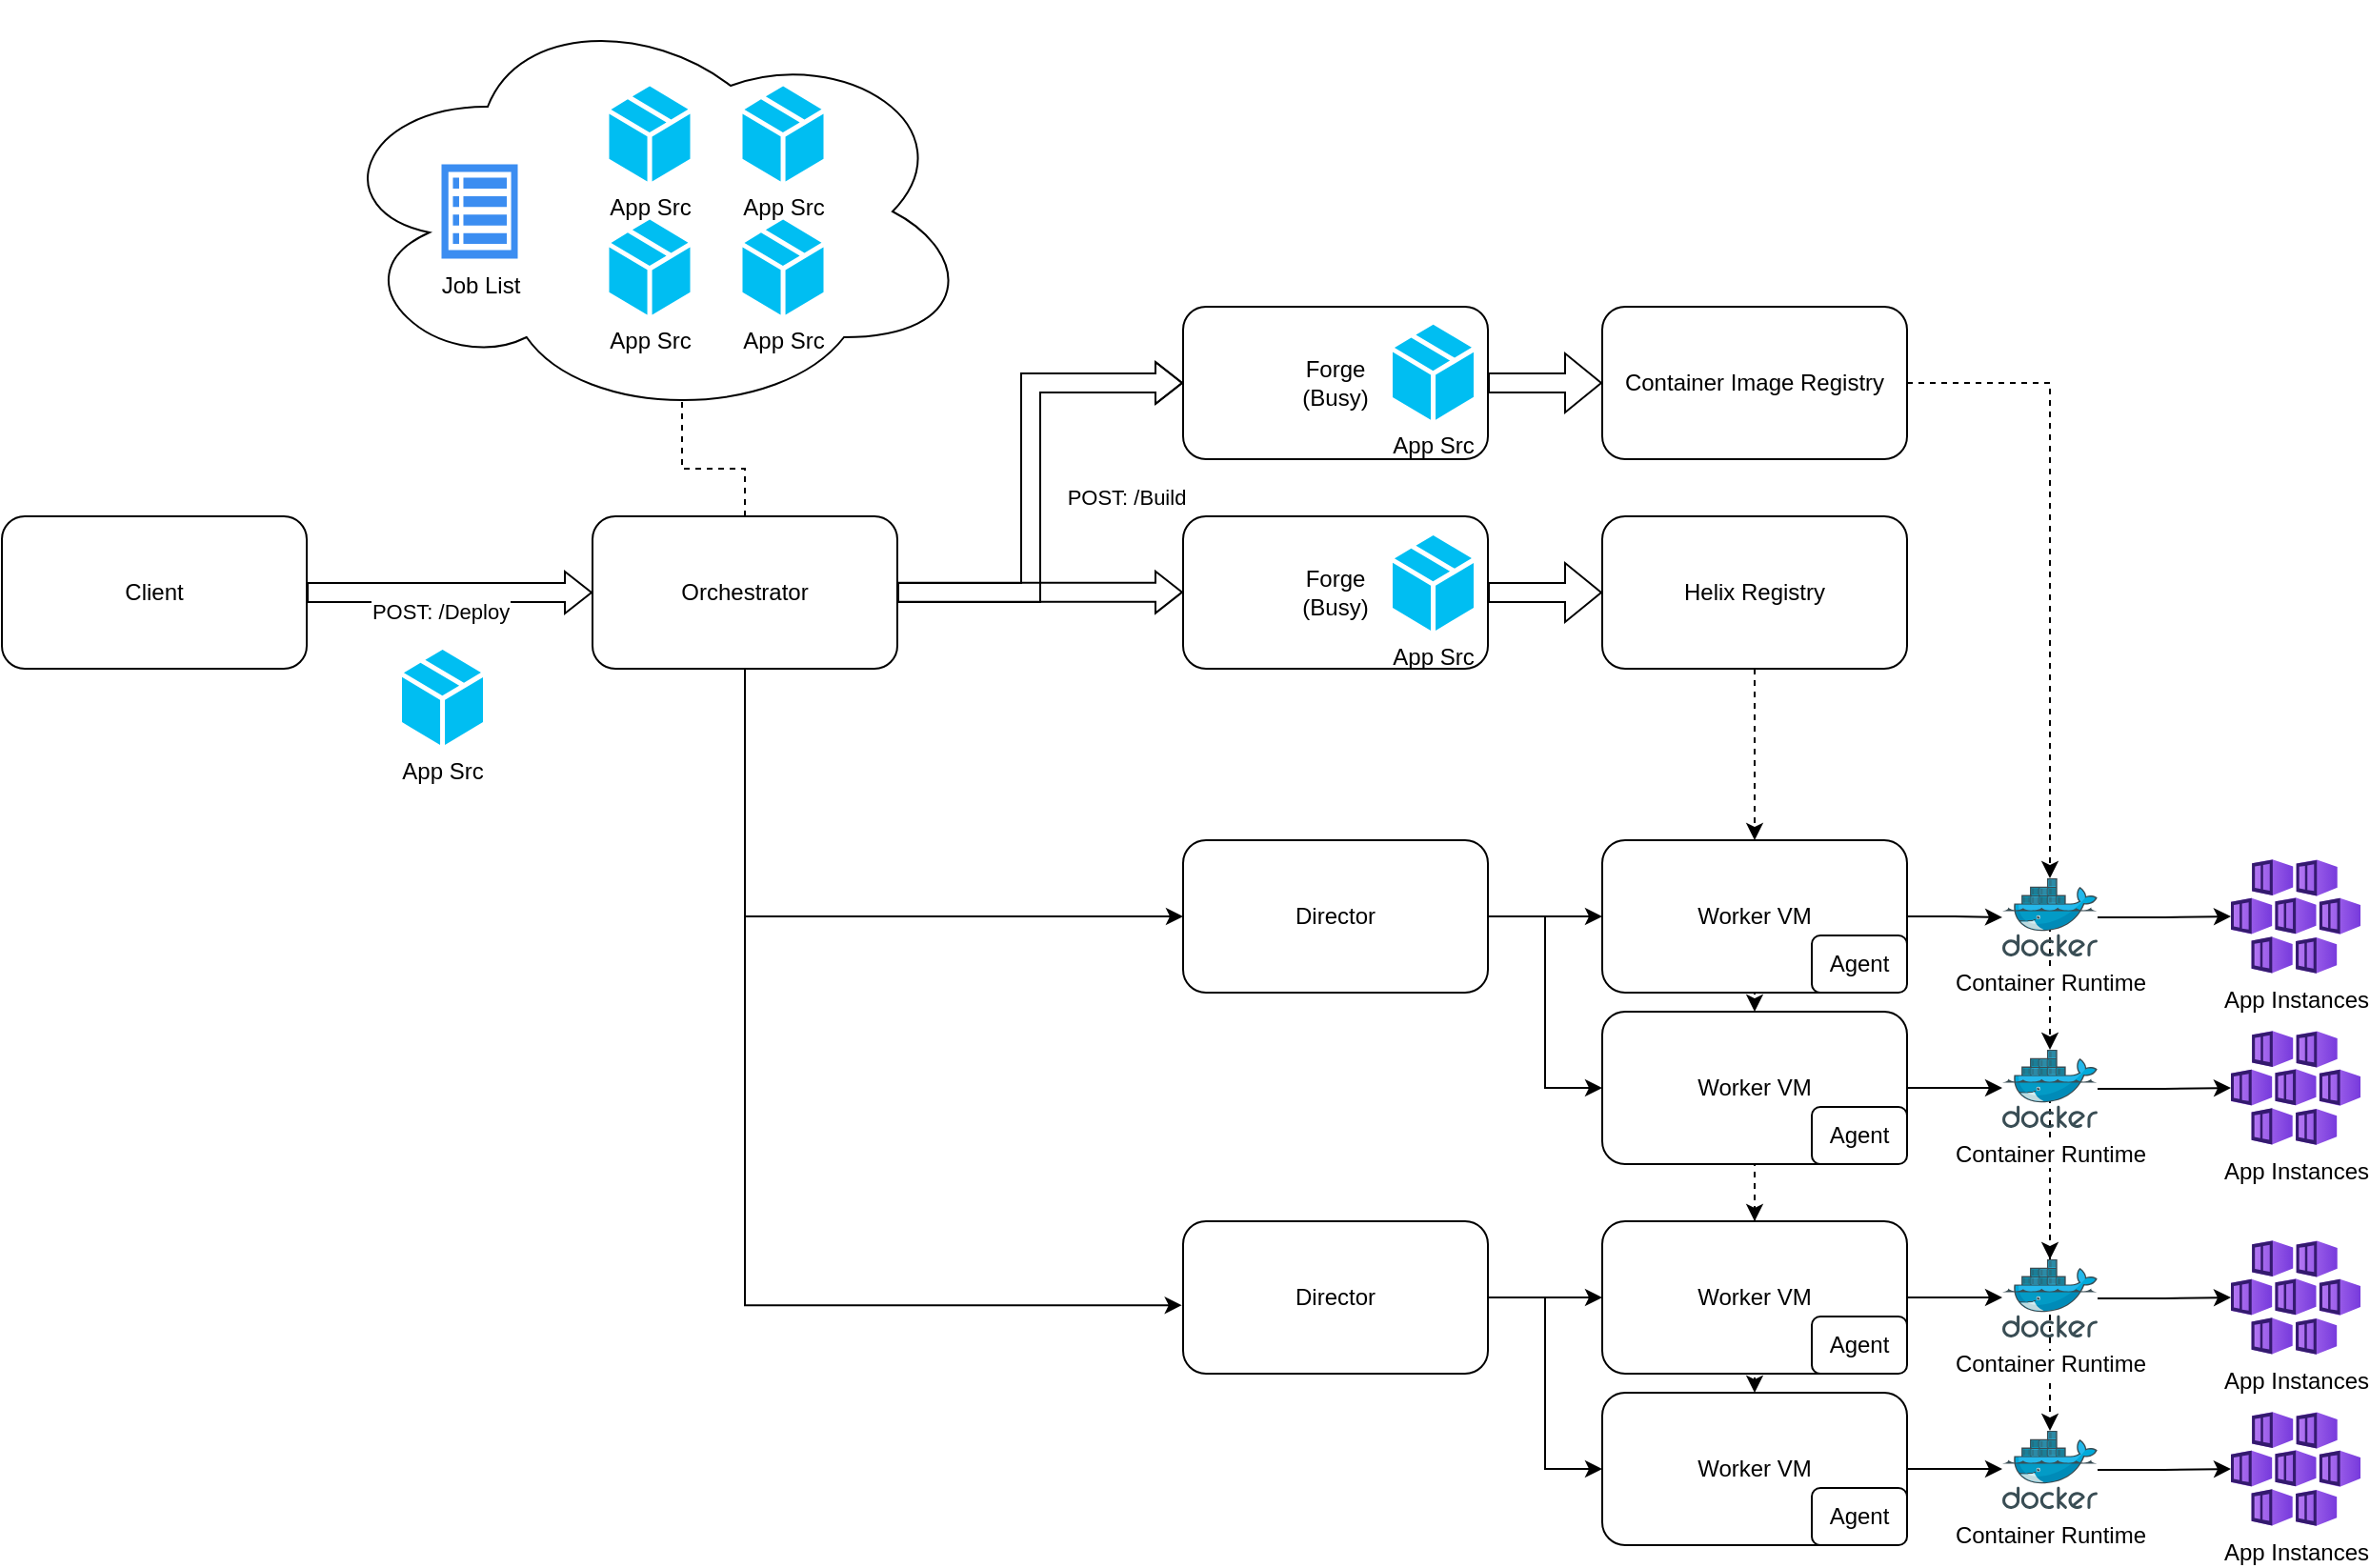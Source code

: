 <mxfile version="25.0.3">
  <diagram name="Page-1" id="X66Ec2NDaHGACkjrY-Zp">
    <mxGraphModel dx="1335" dy="824" grid="1" gridSize="10" guides="1" tooltips="1" connect="1" arrows="1" fold="1" page="1" pageScale="1" pageWidth="850" pageHeight="1100" math="0" shadow="0">
      <root>
        <mxCell id="0" />
        <mxCell id="1" parent="0" />
        <mxCell id="6GDuDkmjpouxbK1F96pP-3" style="edgeStyle=orthogonalEdgeStyle;rounded=0;orthogonalLoop=1;jettySize=auto;html=1;entryX=0;entryY=0.5;entryDx=0;entryDy=0;shape=flexArrow;endWidth=10.952;endSize=4.333;" parent="1" source="6GDuDkmjpouxbK1F96pP-1" target="6GDuDkmjpouxbK1F96pP-2" edge="1">
          <mxGeometry relative="1" as="geometry" />
        </mxCell>
        <mxCell id="6GDuDkmjpouxbK1F96pP-4" value="POST: /Deploy" style="edgeLabel;html=1;align=center;verticalAlign=middle;resizable=0;points=[];" parent="6GDuDkmjpouxbK1F96pP-3" vertex="1" connectable="0">
          <mxGeometry x="-0.067" y="-1" relative="1" as="geometry">
            <mxPoint y="9" as="offset" />
          </mxGeometry>
        </mxCell>
        <mxCell id="6GDuDkmjpouxbK1F96pP-1" value="Client" style="rounded=1;whiteSpace=wrap;html=1;" parent="1" vertex="1">
          <mxGeometry x="240" y="440" width="160" height="80" as="geometry" />
        </mxCell>
        <mxCell id="6GDuDkmjpouxbK1F96pP-34" style="edgeStyle=orthogonalEdgeStyle;rounded=0;orthogonalLoop=1;jettySize=auto;html=1;entryX=0;entryY=0.5;entryDx=0;entryDy=0;" parent="1" source="6GDuDkmjpouxbK1F96pP-2" target="6GDuDkmjpouxbK1F96pP-33" edge="1">
          <mxGeometry relative="1" as="geometry">
            <Array as="points">
              <mxPoint x="630" y="650" />
            </Array>
          </mxGeometry>
        </mxCell>
        <mxCell id="6GDuDkmjpouxbK1F96pP-2" value="Orchestrator" style="rounded=1;whiteSpace=wrap;html=1;" parent="1" vertex="1">
          <mxGeometry x="550" y="440" width="160" height="80" as="geometry" />
        </mxCell>
        <mxCell id="6GDuDkmjpouxbK1F96pP-7" style="edgeStyle=orthogonalEdgeStyle;rounded=0;orthogonalLoop=1;jettySize=auto;html=1;entryX=0;entryY=0.5;entryDx=0;entryDy=0;shape=flexArrow;endWidth=10.952;endSize=4.333;" parent="1" edge="1">
          <mxGeometry relative="1" as="geometry">
            <mxPoint x="710" y="479.83" as="sourcePoint" />
            <mxPoint x="860" y="479.83" as="targetPoint" />
          </mxGeometry>
        </mxCell>
        <mxCell id="6GDuDkmjpouxbK1F96pP-8" value="POST: /Build" style="edgeLabel;html=1;align=center;verticalAlign=middle;resizable=0;points=[];" parent="6GDuDkmjpouxbK1F96pP-7" vertex="1" connectable="0">
          <mxGeometry x="-0.067" y="-1" relative="1" as="geometry">
            <mxPoint x="50" y="-51" as="offset" />
          </mxGeometry>
        </mxCell>
        <mxCell id="6GDuDkmjpouxbK1F96pP-31" style="edgeStyle=orthogonalEdgeStyle;rounded=0;orthogonalLoop=1;jettySize=auto;html=1;shape=flexArrow;entryX=0;entryY=0.5;entryDx=0;entryDy=0;" parent="1" source="6GDuDkmjpouxbK1F96pP-9" target="6GDuDkmjpouxbK1F96pP-28" edge="1">
          <mxGeometry relative="1" as="geometry" />
        </mxCell>
        <mxCell id="6GDuDkmjpouxbK1F96pP-9" value="Forge&lt;br&gt;(Busy)" style="rounded=1;whiteSpace=wrap;html=1;" parent="1" vertex="1">
          <mxGeometry x="860" y="440" width="160" height="80" as="geometry" />
        </mxCell>
        <mxCell id="6GDuDkmjpouxbK1F96pP-13" value="App Src" style="verticalLabelPosition=bottom;html=1;verticalAlign=top;align=center;strokeColor=none;fillColor=#00BEF2;shape=mxgraph.azure.cloud_service_package_file;" parent="1" vertex="1">
          <mxGeometry x="450" y="510" width="42.5" height="50" as="geometry" />
        </mxCell>
        <mxCell id="6GDuDkmjpouxbK1F96pP-15" value="App Src" style="verticalLabelPosition=bottom;html=1;verticalAlign=top;align=center;strokeColor=none;fillColor=#00BEF2;shape=mxgraph.azure.cloud_service_package_file;" parent="1" vertex="1">
          <mxGeometry x="970" y="450" width="42.5" height="50" as="geometry" />
        </mxCell>
        <mxCell id="6GDuDkmjpouxbK1F96pP-30" style="edgeStyle=orthogonalEdgeStyle;rounded=0;orthogonalLoop=1;jettySize=auto;html=1;shape=flexArrow;entryX=0;entryY=0.5;entryDx=0;entryDy=0;" parent="1" source="6GDuDkmjpouxbK1F96pP-24" target="6GDuDkmjpouxbK1F96pP-29" edge="1">
          <mxGeometry relative="1" as="geometry" />
        </mxCell>
        <mxCell id="6GDuDkmjpouxbK1F96pP-24" value="Forge&lt;br&gt;(Busy)" style="rounded=1;whiteSpace=wrap;html=1;" parent="1" vertex="1">
          <mxGeometry x="860" y="330" width="160" height="80" as="geometry" />
        </mxCell>
        <mxCell id="6GDuDkmjpouxbK1F96pP-25" style="edgeStyle=orthogonalEdgeStyle;rounded=0;orthogonalLoop=1;jettySize=auto;html=1;shape=flexArrow;endWidth=10.952;endSize=4.333;exitX=1;exitY=0.5;exitDx=0;exitDy=0;entryX=0;entryY=0.5;entryDx=0;entryDy=0;" parent="1" source="6GDuDkmjpouxbK1F96pP-2" target="6GDuDkmjpouxbK1F96pP-24" edge="1">
          <mxGeometry relative="1" as="geometry">
            <mxPoint x="710" y="484.83" as="sourcePoint" />
            <mxPoint x="830" y="370" as="targetPoint" />
            <Array as="points">
              <mxPoint x="780" y="480" />
              <mxPoint x="780" y="370" />
              <mxPoint x="860" y="370" />
            </Array>
          </mxGeometry>
        </mxCell>
        <mxCell id="6GDuDkmjpouxbK1F96pP-27" value="App Src" style="verticalLabelPosition=bottom;html=1;verticalAlign=top;align=center;strokeColor=none;fillColor=#00BEF2;shape=mxgraph.azure.cloud_service_package_file;" parent="1" vertex="1">
          <mxGeometry x="970" y="339.38" width="42.5" height="50" as="geometry" />
        </mxCell>
        <mxCell id="6GDuDkmjpouxbK1F96pP-70" style="edgeStyle=orthogonalEdgeStyle;rounded=0;orthogonalLoop=1;jettySize=auto;html=1;entryX=0.5;entryY=0;entryDx=0;entryDy=0;dashed=1;" parent="1" source="6GDuDkmjpouxbK1F96pP-28" target="6GDuDkmjpouxbK1F96pP-37" edge="1">
          <mxGeometry relative="1" as="geometry" />
        </mxCell>
        <mxCell id="6GDuDkmjpouxbK1F96pP-71" style="edgeStyle=orthogonalEdgeStyle;rounded=0;orthogonalLoop=1;jettySize=auto;html=1;dashed=1;" parent="1" source="6GDuDkmjpouxbK1F96pP-28" target="6GDuDkmjpouxbK1F96pP-38" edge="1">
          <mxGeometry relative="1" as="geometry" />
        </mxCell>
        <mxCell id="6GDuDkmjpouxbK1F96pP-72" style="edgeStyle=orthogonalEdgeStyle;rounded=0;orthogonalLoop=1;jettySize=auto;html=1;dashed=1;" parent="1" source="6GDuDkmjpouxbK1F96pP-28" target="6GDuDkmjpouxbK1F96pP-39" edge="1">
          <mxGeometry relative="1" as="geometry" />
        </mxCell>
        <mxCell id="6GDuDkmjpouxbK1F96pP-73" style="edgeStyle=orthogonalEdgeStyle;rounded=0;orthogonalLoop=1;jettySize=auto;html=1;dashed=1;" parent="1" source="6GDuDkmjpouxbK1F96pP-28" target="6GDuDkmjpouxbK1F96pP-40" edge="1">
          <mxGeometry relative="1" as="geometry" />
        </mxCell>
        <mxCell id="6GDuDkmjpouxbK1F96pP-28" value="Helix Registry" style="rounded=1;whiteSpace=wrap;html=1;" parent="1" vertex="1">
          <mxGeometry x="1080" y="440" width="160" height="80" as="geometry" />
        </mxCell>
        <mxCell id="6GDuDkmjpouxbK1F96pP-66" style="edgeStyle=orthogonalEdgeStyle;rounded=0;orthogonalLoop=1;jettySize=auto;html=1;dashed=1;" parent="1" source="6GDuDkmjpouxbK1F96pP-29" target="6GDuDkmjpouxbK1F96pP-50" edge="1">
          <mxGeometry relative="1" as="geometry" />
        </mxCell>
        <mxCell id="6GDuDkmjpouxbK1F96pP-67" style="edgeStyle=orthogonalEdgeStyle;rounded=0;orthogonalLoop=1;jettySize=auto;html=1;dashed=1;" parent="1" source="6GDuDkmjpouxbK1F96pP-29" target="6GDuDkmjpouxbK1F96pP-56" edge="1">
          <mxGeometry relative="1" as="geometry" />
        </mxCell>
        <mxCell id="6GDuDkmjpouxbK1F96pP-68" style="edgeStyle=orthogonalEdgeStyle;rounded=0;orthogonalLoop=1;jettySize=auto;html=1;dashed=1;" parent="1" source="6GDuDkmjpouxbK1F96pP-29" target="6GDuDkmjpouxbK1F96pP-60" edge="1">
          <mxGeometry relative="1" as="geometry" />
        </mxCell>
        <mxCell id="6GDuDkmjpouxbK1F96pP-69" style="edgeStyle=orthogonalEdgeStyle;rounded=0;orthogonalLoop=1;jettySize=auto;html=1;dashed=1;" parent="1" source="6GDuDkmjpouxbK1F96pP-29" target="6GDuDkmjpouxbK1F96pP-64" edge="1">
          <mxGeometry relative="1" as="geometry" />
        </mxCell>
        <mxCell id="6GDuDkmjpouxbK1F96pP-29" value="Container Image Registry" style="rounded=1;whiteSpace=wrap;html=1;" parent="1" vertex="1">
          <mxGeometry x="1080" y="330" width="160" height="80" as="geometry" />
        </mxCell>
        <mxCell id="6GDuDkmjpouxbK1F96pP-42" style="edgeStyle=orthogonalEdgeStyle;rounded=0;orthogonalLoop=1;jettySize=auto;html=1;" parent="1" source="6GDuDkmjpouxbK1F96pP-33" target="6GDuDkmjpouxbK1F96pP-37" edge="1">
          <mxGeometry relative="1" as="geometry" />
        </mxCell>
        <mxCell id="6GDuDkmjpouxbK1F96pP-43" style="edgeStyle=orthogonalEdgeStyle;rounded=0;orthogonalLoop=1;jettySize=auto;html=1;entryX=0;entryY=0.5;entryDx=0;entryDy=0;" parent="1" source="6GDuDkmjpouxbK1F96pP-33" target="6GDuDkmjpouxbK1F96pP-38" edge="1">
          <mxGeometry relative="1" as="geometry" />
        </mxCell>
        <mxCell id="6GDuDkmjpouxbK1F96pP-33" value="Director" style="rounded=1;whiteSpace=wrap;html=1;" parent="1" vertex="1">
          <mxGeometry x="860" y="610" width="160" height="80" as="geometry" />
        </mxCell>
        <mxCell id="6GDuDkmjpouxbK1F96pP-44" style="edgeStyle=orthogonalEdgeStyle;rounded=0;orthogonalLoop=1;jettySize=auto;html=1;" parent="1" source="6GDuDkmjpouxbK1F96pP-35" target="6GDuDkmjpouxbK1F96pP-39" edge="1">
          <mxGeometry relative="1" as="geometry" />
        </mxCell>
        <mxCell id="6GDuDkmjpouxbK1F96pP-45" style="edgeStyle=orthogonalEdgeStyle;rounded=0;orthogonalLoop=1;jettySize=auto;html=1;entryX=0;entryY=0.5;entryDx=0;entryDy=0;" parent="1" source="6GDuDkmjpouxbK1F96pP-35" target="6GDuDkmjpouxbK1F96pP-40" edge="1">
          <mxGeometry relative="1" as="geometry" />
        </mxCell>
        <mxCell id="6GDuDkmjpouxbK1F96pP-35" value="Director" style="rounded=1;whiteSpace=wrap;html=1;" parent="1" vertex="1">
          <mxGeometry x="860" y="810" width="160" height="80" as="geometry" />
        </mxCell>
        <mxCell id="6GDuDkmjpouxbK1F96pP-52" style="edgeStyle=orthogonalEdgeStyle;rounded=0;orthogonalLoop=1;jettySize=auto;html=1;" parent="1" source="6GDuDkmjpouxbK1F96pP-37" target="6GDuDkmjpouxbK1F96pP-50" edge="1">
          <mxGeometry relative="1" as="geometry" />
        </mxCell>
        <mxCell id="6GDuDkmjpouxbK1F96pP-37" value="Worker VM" style="rounded=1;whiteSpace=wrap;html=1;" parent="1" vertex="1">
          <mxGeometry x="1080" y="610" width="160" height="80" as="geometry" />
        </mxCell>
        <mxCell id="6GDuDkmjpouxbK1F96pP-38" value="Worker VM" style="rounded=1;whiteSpace=wrap;html=1;" parent="1" vertex="1">
          <mxGeometry x="1080" y="700" width="160" height="80" as="geometry" />
        </mxCell>
        <mxCell id="6GDuDkmjpouxbK1F96pP-39" value="Worker VM" style="rounded=1;whiteSpace=wrap;html=1;" parent="1" vertex="1">
          <mxGeometry x="1080" y="810" width="160" height="80" as="geometry" />
        </mxCell>
        <mxCell id="6GDuDkmjpouxbK1F96pP-40" value="Worker VM" style="rounded=1;whiteSpace=wrap;html=1;" parent="1" vertex="1">
          <mxGeometry x="1080" y="900" width="160" height="80" as="geometry" />
        </mxCell>
        <mxCell id="6GDuDkmjpouxbK1F96pP-41" style="edgeStyle=orthogonalEdgeStyle;rounded=0;orthogonalLoop=1;jettySize=auto;html=1;entryX=-0.004;entryY=0.551;entryDx=0;entryDy=0;entryPerimeter=0;" parent="1" source="6GDuDkmjpouxbK1F96pP-2" target="6GDuDkmjpouxbK1F96pP-35" edge="1">
          <mxGeometry relative="1" as="geometry">
            <Array as="points">
              <mxPoint x="630" y="854" />
            </Array>
          </mxGeometry>
        </mxCell>
        <mxCell id="6GDuDkmjpouxbK1F96pP-46" value="Agent" style="rounded=1;whiteSpace=wrap;html=1;" parent="1" vertex="1">
          <mxGeometry x="1190" y="660" width="50" height="30" as="geometry" />
        </mxCell>
        <mxCell id="6GDuDkmjpouxbK1F96pP-47" value="Agent" style="rounded=1;whiteSpace=wrap;html=1;" parent="1" vertex="1">
          <mxGeometry x="1190" y="750" width="50" height="30" as="geometry" />
        </mxCell>
        <mxCell id="6GDuDkmjpouxbK1F96pP-48" value="Agent" style="rounded=1;whiteSpace=wrap;html=1;" parent="1" vertex="1">
          <mxGeometry x="1190" y="860" width="50" height="30" as="geometry" />
        </mxCell>
        <mxCell id="6GDuDkmjpouxbK1F96pP-49" value="Agent" style="rounded=1;whiteSpace=wrap;html=1;" parent="1" vertex="1">
          <mxGeometry x="1190" y="950" width="50" height="30" as="geometry" />
        </mxCell>
        <mxCell id="6GDuDkmjpouxbK1F96pP-53" style="edgeStyle=orthogonalEdgeStyle;rounded=0;orthogonalLoop=1;jettySize=auto;html=1;" parent="1" source="6GDuDkmjpouxbK1F96pP-50" target="6GDuDkmjpouxbK1F96pP-51" edge="1">
          <mxGeometry relative="1" as="geometry" />
        </mxCell>
        <mxCell id="6GDuDkmjpouxbK1F96pP-50" value="Container Runtime" style="image;sketch=0;aspect=fixed;html=1;points=[];align=center;fontSize=12;image=img/lib/mscae/Docker.svg;" parent="1" vertex="1">
          <mxGeometry x="1290" y="630" width="50" height="41" as="geometry" />
        </mxCell>
        <mxCell id="6GDuDkmjpouxbK1F96pP-51" value="App Instances" style="image;aspect=fixed;html=1;points=[];align=center;fontSize=12;image=img/lib/azure2/compute/Container_Services_Deprecated.svg;" parent="1" vertex="1">
          <mxGeometry x="1410" y="620" width="68" height="60" as="geometry" />
        </mxCell>
        <mxCell id="6GDuDkmjpouxbK1F96pP-54" style="edgeStyle=orthogonalEdgeStyle;rounded=0;orthogonalLoop=1;jettySize=auto;html=1;" parent="1" target="6GDuDkmjpouxbK1F96pP-56" edge="1">
          <mxGeometry relative="1" as="geometry">
            <mxPoint x="1240" y="740" as="sourcePoint" />
          </mxGeometry>
        </mxCell>
        <mxCell id="6GDuDkmjpouxbK1F96pP-55" style="edgeStyle=orthogonalEdgeStyle;rounded=0;orthogonalLoop=1;jettySize=auto;html=1;" parent="1" source="6GDuDkmjpouxbK1F96pP-56" target="6GDuDkmjpouxbK1F96pP-57" edge="1">
          <mxGeometry relative="1" as="geometry" />
        </mxCell>
        <mxCell id="6GDuDkmjpouxbK1F96pP-56" value="Container Runtime" style="image;sketch=0;aspect=fixed;html=1;points=[];align=center;fontSize=12;image=img/lib/mscae/Docker.svg;" parent="1" vertex="1">
          <mxGeometry x="1290" y="720" width="50" height="41" as="geometry" />
        </mxCell>
        <mxCell id="6GDuDkmjpouxbK1F96pP-57" value="App Instances" style="image;aspect=fixed;html=1;points=[];align=center;fontSize=12;image=img/lib/azure2/compute/Container_Services_Deprecated.svg;" parent="1" vertex="1">
          <mxGeometry x="1410" y="710" width="68" height="60" as="geometry" />
        </mxCell>
        <mxCell id="6GDuDkmjpouxbK1F96pP-58" style="edgeStyle=orthogonalEdgeStyle;rounded=0;orthogonalLoop=1;jettySize=auto;html=1;" parent="1" target="6GDuDkmjpouxbK1F96pP-60" edge="1">
          <mxGeometry relative="1" as="geometry">
            <mxPoint x="1240" y="850" as="sourcePoint" />
          </mxGeometry>
        </mxCell>
        <mxCell id="6GDuDkmjpouxbK1F96pP-59" style="edgeStyle=orthogonalEdgeStyle;rounded=0;orthogonalLoop=1;jettySize=auto;html=1;" parent="1" source="6GDuDkmjpouxbK1F96pP-60" target="6GDuDkmjpouxbK1F96pP-61" edge="1">
          <mxGeometry relative="1" as="geometry" />
        </mxCell>
        <mxCell id="6GDuDkmjpouxbK1F96pP-60" value="Container Runtime" style="image;sketch=0;aspect=fixed;html=1;points=[];align=center;fontSize=12;image=img/lib/mscae/Docker.svg;" parent="1" vertex="1">
          <mxGeometry x="1290" y="830" width="50" height="41" as="geometry" />
        </mxCell>
        <mxCell id="6GDuDkmjpouxbK1F96pP-61" value="App Instances" style="image;aspect=fixed;html=1;points=[];align=center;fontSize=12;image=img/lib/azure2/compute/Container_Services_Deprecated.svg;" parent="1" vertex="1">
          <mxGeometry x="1410" y="820" width="68" height="60" as="geometry" />
        </mxCell>
        <mxCell id="6GDuDkmjpouxbK1F96pP-62" style="edgeStyle=orthogonalEdgeStyle;rounded=0;orthogonalLoop=1;jettySize=auto;html=1;" parent="1" target="6GDuDkmjpouxbK1F96pP-64" edge="1">
          <mxGeometry relative="1" as="geometry">
            <mxPoint x="1240" y="940" as="sourcePoint" />
          </mxGeometry>
        </mxCell>
        <mxCell id="6GDuDkmjpouxbK1F96pP-63" style="edgeStyle=orthogonalEdgeStyle;rounded=0;orthogonalLoop=1;jettySize=auto;html=1;" parent="1" source="6GDuDkmjpouxbK1F96pP-64" target="6GDuDkmjpouxbK1F96pP-65" edge="1">
          <mxGeometry relative="1" as="geometry" />
        </mxCell>
        <mxCell id="6GDuDkmjpouxbK1F96pP-64" value="Container Runtime" style="image;sketch=0;aspect=fixed;html=1;points=[];align=center;fontSize=12;image=img/lib/mscae/Docker.svg;" parent="1" vertex="1">
          <mxGeometry x="1290" y="920" width="50" height="41" as="geometry" />
        </mxCell>
        <mxCell id="6GDuDkmjpouxbK1F96pP-65" value="App Instances" style="image;aspect=fixed;html=1;points=[];align=center;fontSize=12;image=img/lib/azure2/compute/Container_Services_Deprecated.svg;" parent="1" vertex="1">
          <mxGeometry x="1410" y="910" width="68" height="60" as="geometry" />
        </mxCell>
        <mxCell id="6GDuDkmjpouxbK1F96pP-79" value="" style="group" parent="1" vertex="1" connectable="0">
          <mxGeometry x="410" y="170" width="340" height="220" as="geometry" />
        </mxCell>
        <mxCell id="6GDuDkmjpouxbK1F96pP-78" value="" style="ellipse;shape=cloud;whiteSpace=wrap;html=1;" parent="6GDuDkmjpouxbK1F96pP-79" vertex="1">
          <mxGeometry width="340" height="220" as="geometry" />
        </mxCell>
        <mxCell id="6GDuDkmjpouxbK1F96pP-17" value="Job List" style="sketch=0;html=1;aspect=fixed;strokeColor=none;shadow=0;fillColor=#3B8DF1;verticalAlign=top;labelPosition=center;verticalLabelPosition=bottom;shape=mxgraph.gcp2.view_list;rotation=0;" parent="6GDuDkmjpouxbK1F96pP-79" vertex="1">
          <mxGeometry x="60.75" y="85.31" width="40" height="49.38" as="geometry" />
        </mxCell>
        <mxCell id="6GDuDkmjpouxbK1F96pP-20" value="App Src" style="verticalLabelPosition=bottom;html=1;verticalAlign=top;align=center;strokeColor=none;fillColor=#00BEF2;shape=mxgraph.azure.cloud_service_package_file;rotation=0;" parent="6GDuDkmjpouxbK1F96pP-79" vertex="1">
          <mxGeometry x="148.75" y="44.31" width="42.5" height="50" as="geometry" />
        </mxCell>
        <mxCell id="6GDuDkmjpouxbK1F96pP-21" value="App Src" style="verticalLabelPosition=bottom;html=1;verticalAlign=top;align=center;strokeColor=none;fillColor=#00BEF2;shape=mxgraph.azure.cloud_service_package_file;rotation=0;" parent="6GDuDkmjpouxbK1F96pP-79" vertex="1">
          <mxGeometry x="148.75" y="114.31" width="42.5" height="50" as="geometry" />
        </mxCell>
        <mxCell id="6GDuDkmjpouxbK1F96pP-22" value="App Src" style="verticalLabelPosition=bottom;html=1;verticalAlign=top;align=center;strokeColor=none;fillColor=#00BEF2;shape=mxgraph.azure.cloud_service_package_file;rotation=0;" parent="6GDuDkmjpouxbK1F96pP-79" vertex="1">
          <mxGeometry x="218.75" y="44.31" width="42.5" height="50" as="geometry" />
        </mxCell>
        <mxCell id="6GDuDkmjpouxbK1F96pP-23" value="App Src" style="verticalLabelPosition=bottom;html=1;verticalAlign=top;align=center;strokeColor=none;fillColor=#00BEF2;shape=mxgraph.azure.cloud_service_package_file;rotation=0;" parent="6GDuDkmjpouxbK1F96pP-79" vertex="1">
          <mxGeometry x="218.75" y="114.31" width="42.5" height="50" as="geometry" />
        </mxCell>
        <mxCell id="6GDuDkmjpouxbK1F96pP-80" style="edgeStyle=orthogonalEdgeStyle;rounded=0;orthogonalLoop=1;jettySize=auto;html=1;entryX=0.55;entryY=0.95;entryDx=0;entryDy=0;entryPerimeter=0;dashed=1;endArrow=none;endFill=0;" parent="1" source="6GDuDkmjpouxbK1F96pP-2" target="6GDuDkmjpouxbK1F96pP-78" edge="1">
          <mxGeometry relative="1" as="geometry" />
        </mxCell>
      </root>
    </mxGraphModel>
  </diagram>
</mxfile>
